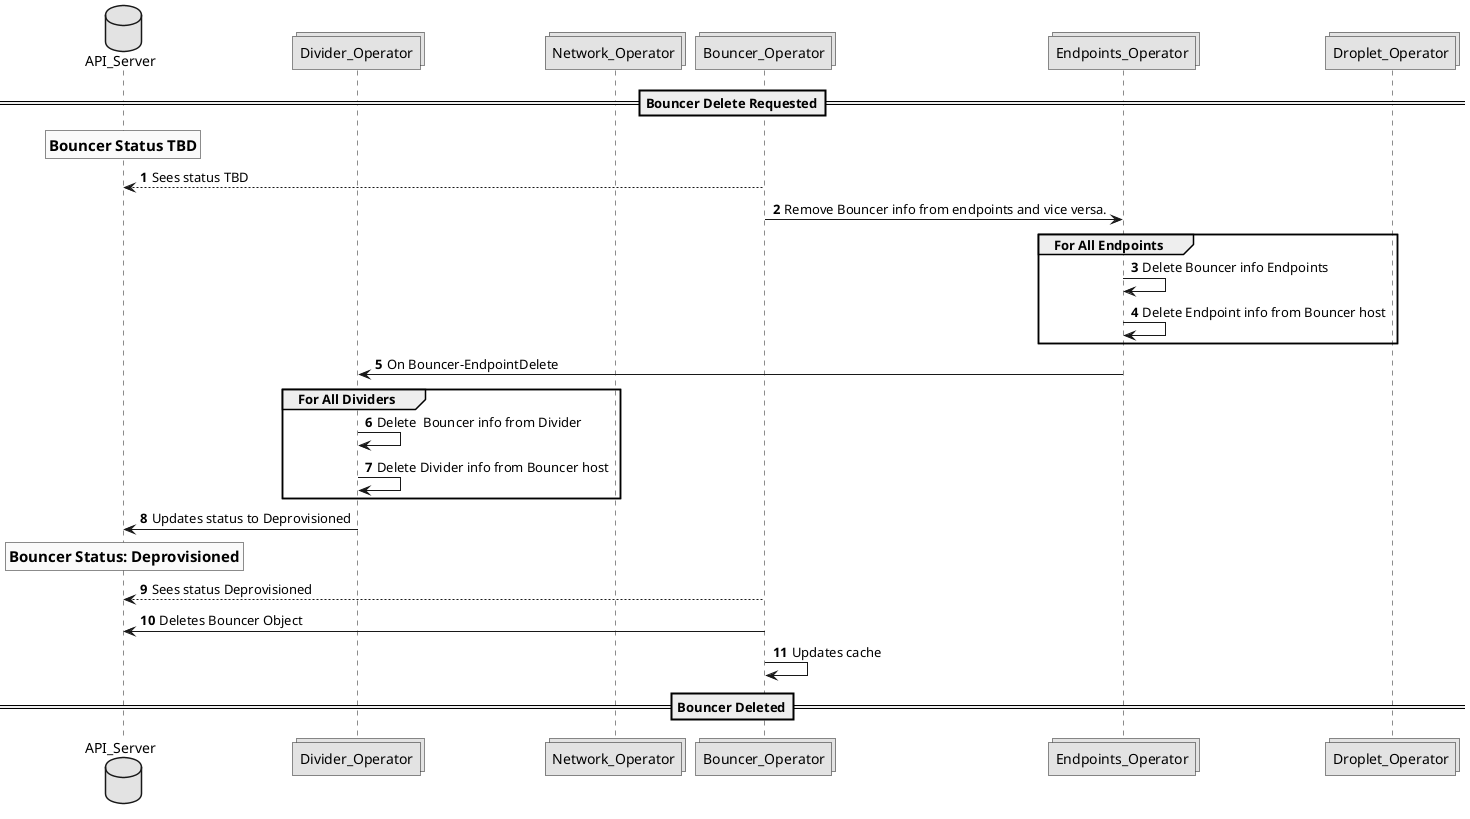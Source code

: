 @startuml

skinparam monochrome true
autonumber

database API_Server
collections Divider_Operator
collections Network_Operator
collections Bouncer_Operator
collections Endpoints_Operator
collections Droplet_Operator

==Bouncer Delete Requested==
rnote over API_Server: ==Bouncer Status TBD
Bouncer_Operator --> API_Server: Sees status TBD
Bouncer_Operator -> Endpoints_Operator: Remove Bouncer info from endpoints and vice versa.
group For All Endpoints
Endpoints_Operator -> Endpoints_Operator: Delete Bouncer info Endpoints
Endpoints_Operator -> Endpoints_Operator: Delete Endpoint info from Bouncer host
end
Endpoints_Operator -> Divider_Operator: On Bouncer-EndpointDelete
group For All Dividers
Divider_Operator -> Divider_Operator: Delete  Bouncer info from Divider
Divider_Operator -> Divider_Operator: Delete Divider info from Bouncer host
end
Divider_Operator -> API_Server: Updates status to Deprovisioned
rnote over API_Server: == Bouncer Status: Deprovisioned
Bouncer_Operator --> API_Server: Sees status Deprovisioned
Bouncer_Operator -> API_Server: Deletes Bouncer Object
Bouncer_Operator -> Bouncer_Operator: Updates cache
==Bouncer Deleted==
@enduml
